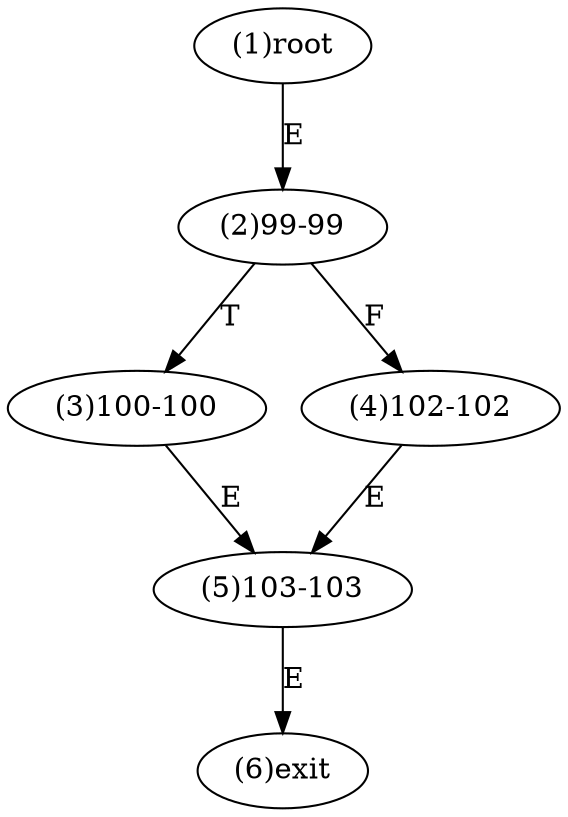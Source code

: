 digraph "" { 
1[ label="(1)root"];
2[ label="(2)99-99"];
3[ label="(3)100-100"];
4[ label="(4)102-102"];
5[ label="(5)103-103"];
6[ label="(6)exit"];
1->2[ label="E"];
2->4[ label="F"];
2->3[ label="T"];
3->5[ label="E"];
4->5[ label="E"];
5->6[ label="E"];
}